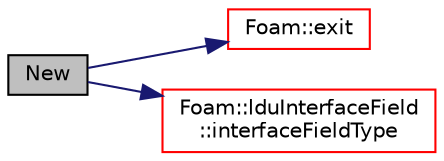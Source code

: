 digraph "New"
{
  bgcolor="transparent";
  edge [fontname="Helvetica",fontsize="10",labelfontname="Helvetica",labelfontsize="10"];
  node [fontname="Helvetica",fontsize="10",shape=record];
  rankdir="LR";
  Node10 [label="New",height=0.2,width=0.4,color="black", fillcolor="grey75", style="filled", fontcolor="black"];
  Node10 -> Node11 [color="midnightblue",fontsize="10",style="solid",fontname="Helvetica"];
  Node11 [label="Foam::exit",height=0.2,width=0.4,color="red",URL="$a21851.html#a06ca7250d8e89caf05243ec094843642"];
  Node10 -> Node60 [color="midnightblue",fontsize="10",style="solid",fontname="Helvetica"];
  Node60 [label="Foam::lduInterfaceField\l::interfaceFieldType",height=0.2,width=0.4,color="red",URL="$a27917.html#af5bf19a20fc88622bab16fa60c775129",tooltip="Return the interface type. "];
}
